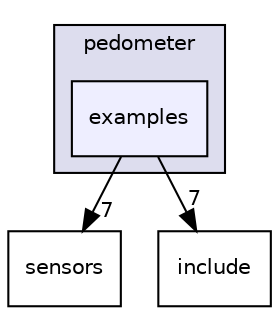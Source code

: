 digraph "algorithms/pedometer/examples" {
  compound=true
  node [ fontsize="10", fontname="Helvetica"];
  edge [ labelfontsize="10", labelfontname="Helvetica"];
  subgraph clusterdir_fee404f6f831fcfa321ee67f90b1e1c1 {
    graph [ bgcolor="#ddddee", pencolor="black", label="pedometer" fontname="Helvetica", fontsize="10", URL="dir_fee404f6f831fcfa321ee67f90b1e1c1.html"]
  dir_82ba1771cf9ff13cea8934af5507220d [shape=box, label="examples", style="filled", fillcolor="#eeeeff", pencolor="black", URL="dir_82ba1771cf9ff13cea8934af5507220d.html"];
  }
  dir_c77a8e2546a9c75bbba96be2ef542c8e [shape=box label="sensors" URL="dir_c77a8e2546a9c75bbba96be2ef542c8e.html"];
  dir_0ad8eb24ff6e81580c7f28d977c24fc7 [shape=box label="include" URL="dir_0ad8eb24ff6e81580c7f28d977c24fc7.html"];
  dir_82ba1771cf9ff13cea8934af5507220d->dir_c77a8e2546a9c75bbba96be2ef542c8e [headlabel="7", labeldistance=1.5 headhref="dir_000002_000084.html"];
  dir_82ba1771cf9ff13cea8934af5507220d->dir_0ad8eb24ff6e81580c7f28d977c24fc7 [headlabel="7", labeldistance=1.5 headhref="dir_000002_000003.html"];
}
